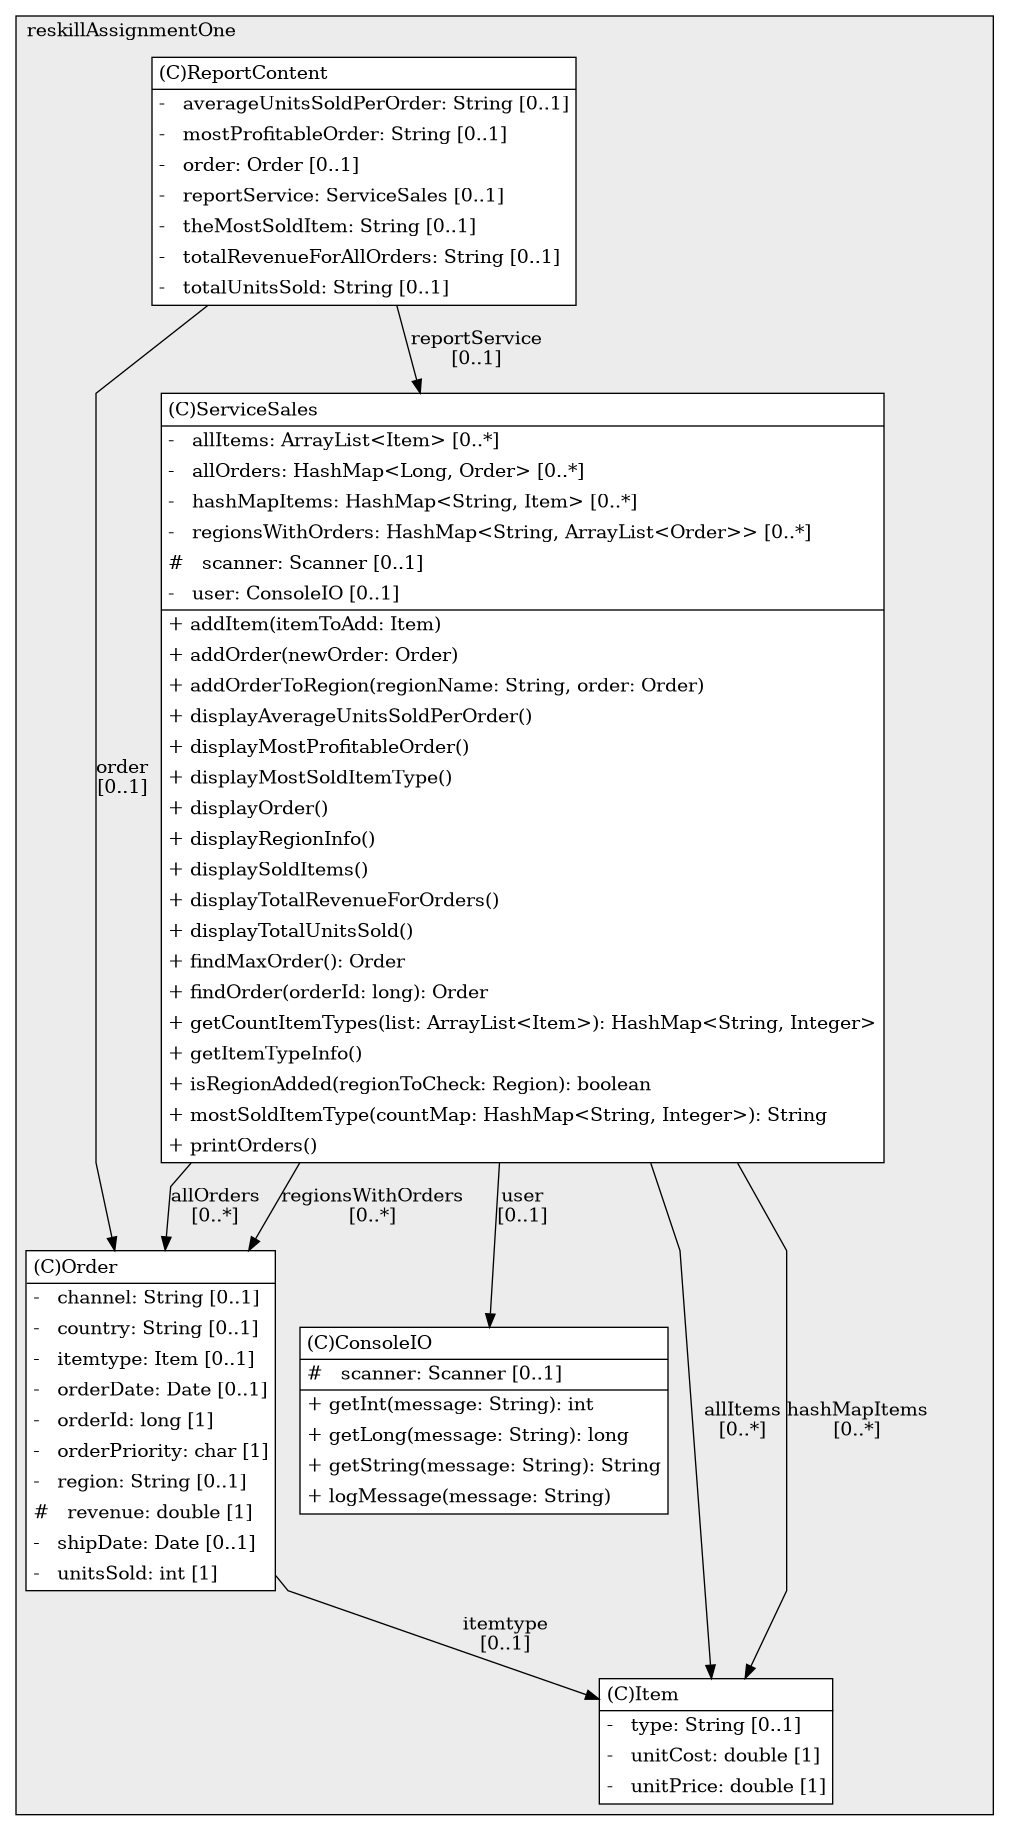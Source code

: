 @startuml

/' diagram meta data start
config=StructureConfiguration;
{
  "projectClassification": {
    "searchMode": "OpenProject", // OpenProject, AllProjects
    "includedProjects": "",
    "pathEndKeywords": "*.impl",
    "isClientPath": "",
    "isClientName": "",
    "isTestPath": "",
    "isTestName": "",
    "isMappingPath": "",
    "isMappingName": "",
    "isDataAccessPath": "",
    "isDataAccessName": "",
    "isDataStructurePath": "",
    "isDataStructureName": "",
    "isInterfaceStructuresPath": "",
    "isInterfaceStructuresName": "",
    "isEntryPointPath": "",
    "isEntryPointName": ""
  },
  "graphRestriction": {
    "classPackageExcludeFilter": "",
    "classPackageIncludeFilter": "",
    "classNameExcludeFilter": "",
    "classNameIncludeFilter": "",
    "methodNameExcludeFilter": "",
    "methodNameIncludeFilter": "",
    "removeByInheritance": "", // inheritance/annotation based filtering is done in a second step
    "removeByAnnotation": "",
    "removeByClassPackage": "", // cleanup the graph after inheritance/annotation based filtering is done
    "removeByClassName": "",
    "cutMappings": false,
    "cutEnum": true,
    "cutTests": true,
    "cutClient": true,
    "cutDataAccess": false,
    "cutInterfaceStructures": false,
    "cutDataStructures": false,
    "cutGetterAndSetter": true,
    "cutConstructors": true
  },
  "graphTraversal": {
    "forwardDepth": 6,
    "backwardDepth": 6,
    "classPackageExcludeFilter": "",
    "classPackageIncludeFilter": "",
    "classNameExcludeFilter": "",
    "classNameIncludeFilter": "",
    "methodNameExcludeFilter": "",
    "methodNameIncludeFilter": "",
    "hideMappings": false,
    "hideDataStructures": false,
    "hidePrivateMethods": true,
    "hideInterfaceCalls": true, // indirection: implementation -> interface (is hidden) -> implementation
    "onlyShowApplicationEntryPoints": false // root node is included
  },
  "details": {
    "aggregation": "GroupByClass", // ByClass, GroupByClass, None
    "showClassGenericTypes": true,
    "showMethods": true,
    "showMethodParameterNames": true,
    "showMethodParameterTypes": true,
    "showMethodReturnType": true,
    "showPackageLevels": 2,
    "showDetailedClassStructure": true
  },
  "rootClass": "reskillAssignmentOne.ReportContent"
}
diagram meta data end '/



digraph g {
    rankdir="TB"
    splines=polyline
    

'nodes 
subgraph cluster_1583048453 { 
   	label=reskillAssignmentOne
	labeljust=l
	fillcolor="#ececec"
	style=filled
   
   ConsoleIO1583048453[
	label=<<TABLE BORDER="1" CELLBORDER="0" CELLPADDING="4" CELLSPACING="0">
<TR><TD ALIGN="LEFT" >(C)ConsoleIO</TD></TR>
<HR/>
<TR><TD ALIGN="LEFT" >#   scanner: Scanner [0..1]</TD></TR>
<HR/>
<TR><TD ALIGN="LEFT" >+ getInt(message: String): int</TD></TR>
<TR><TD ALIGN="LEFT" >+ getLong(message: String): long</TD></TR>
<TR><TD ALIGN="LEFT" >+ getString(message: String): String</TD></TR>
<TR><TD ALIGN="LEFT" >+ logMessage(message: String)</TD></TR>
</TABLE>>
	style=filled
	margin=0
	shape=plaintext
	fillcolor="#FFFFFF"
];

Item1583048453[
	label=<<TABLE BORDER="1" CELLBORDER="0" CELLPADDING="4" CELLSPACING="0">
<TR><TD ALIGN="LEFT" >(C)Item</TD></TR>
<HR/>
<TR><TD ALIGN="LEFT" >-   type: String [0..1]</TD></TR>
<TR><TD ALIGN="LEFT" >-   unitCost: double [1]</TD></TR>
<TR><TD ALIGN="LEFT" >-   unitPrice: double [1]</TD></TR>
</TABLE>>
	style=filled
	margin=0
	shape=plaintext
	fillcolor="#FFFFFF"
];

Order1583048453[
	label=<<TABLE BORDER="1" CELLBORDER="0" CELLPADDING="4" CELLSPACING="0">
<TR><TD ALIGN="LEFT" >(C)Order</TD></TR>
<HR/>
<TR><TD ALIGN="LEFT" >-   channel: String [0..1]</TD></TR>
<TR><TD ALIGN="LEFT" >-   country: String [0..1]</TD></TR>
<TR><TD ALIGN="LEFT" >-   itemtype: Item [0..1]</TD></TR>
<TR><TD ALIGN="LEFT" >-   orderDate: Date [0..1]</TD></TR>
<TR><TD ALIGN="LEFT" >-   orderId: long [1]</TD></TR>
<TR><TD ALIGN="LEFT" >-   orderPriority: char [1]</TD></TR>
<TR><TD ALIGN="LEFT" >-   region: String [0..1]</TD></TR>
<TR><TD ALIGN="LEFT" >#   revenue: double [1]</TD></TR>
<TR><TD ALIGN="LEFT" >-   shipDate: Date [0..1]</TD></TR>
<TR><TD ALIGN="LEFT" >-   unitsSold: int [1]</TD></TR>
</TABLE>>
	style=filled
	margin=0
	shape=plaintext
	fillcolor="#FFFFFF"
];

ReportContent1583048453[
	label=<<TABLE BORDER="1" CELLBORDER="0" CELLPADDING="4" CELLSPACING="0">
<TR><TD ALIGN="LEFT" >(C)ReportContent</TD></TR>
<HR/>
<TR><TD ALIGN="LEFT" >-   averageUnitsSoldPerOrder: String [0..1]</TD></TR>
<TR><TD ALIGN="LEFT" >-   mostProfitableOrder: String [0..1]</TD></TR>
<TR><TD ALIGN="LEFT" >-   order: Order [0..1]</TD></TR>
<TR><TD ALIGN="LEFT" >-   reportService: ServiceSales [0..1]</TD></TR>
<TR><TD ALIGN="LEFT" >-   theMostSoldItem: String [0..1]</TD></TR>
<TR><TD ALIGN="LEFT" >-   totalRevenueForAllOrders: String [0..1]</TD></TR>
<TR><TD ALIGN="LEFT" >-   totalUnitsSold: String [0..1]</TD></TR>
</TABLE>>
	style=filled
	margin=0
	shape=plaintext
	fillcolor="#FFFFFF"
];

ServiceSales1583048453[
	label=<<TABLE BORDER="1" CELLBORDER="0" CELLPADDING="4" CELLSPACING="0">
<TR><TD ALIGN="LEFT" >(C)ServiceSales</TD></TR>
<HR/>
<TR><TD ALIGN="LEFT" >-   allItems: ArrayList&lt;Item&gt; [0..*]</TD></TR>
<TR><TD ALIGN="LEFT" >-   allOrders: HashMap&lt;Long, Order&gt; [0..*]</TD></TR>
<TR><TD ALIGN="LEFT" >-   hashMapItems: HashMap&lt;String, Item&gt; [0..*]</TD></TR>
<TR><TD ALIGN="LEFT" >-   regionsWithOrders: HashMap&lt;String, ArrayList&lt;Order&gt;&gt; [0..*]</TD></TR>
<TR><TD ALIGN="LEFT" >#   scanner: Scanner [0..1]</TD></TR>
<TR><TD ALIGN="LEFT" >-   user: ConsoleIO [0..1]</TD></TR>
<HR/>
<TR><TD ALIGN="LEFT" >+ addItem(itemToAdd: Item)</TD></TR>
<TR><TD ALIGN="LEFT" >+ addOrder(newOrder: Order)</TD></TR>
<TR><TD ALIGN="LEFT" >+ addOrderToRegion(regionName: String, order: Order)</TD></TR>
<TR><TD ALIGN="LEFT" >+ displayAverageUnitsSoldPerOrder()</TD></TR>
<TR><TD ALIGN="LEFT" >+ displayMostProfitableOrder()</TD></TR>
<TR><TD ALIGN="LEFT" >+ displayMostSoldItemType()</TD></TR>
<TR><TD ALIGN="LEFT" >+ displayOrder()</TD></TR>
<TR><TD ALIGN="LEFT" >+ displayRegionInfo()</TD></TR>
<TR><TD ALIGN="LEFT" >+ displaySoldItems()</TD></TR>
<TR><TD ALIGN="LEFT" >+ displayTotalRevenueForOrders()</TD></TR>
<TR><TD ALIGN="LEFT" >+ displayTotalUnitsSold()</TD></TR>
<TR><TD ALIGN="LEFT" >+ findMaxOrder(): Order</TD></TR>
<TR><TD ALIGN="LEFT" >+ findOrder(orderId: long): Order</TD></TR>
<TR><TD ALIGN="LEFT" >+ getCountItemTypes(list: ArrayList&lt;Item&gt;): HashMap&lt;String, Integer&gt;</TD></TR>
<TR><TD ALIGN="LEFT" >+ getItemTypeInfo()</TD></TR>
<TR><TD ALIGN="LEFT" >+ isRegionAdded(regionToCheck: Region): boolean</TD></TR>
<TR><TD ALIGN="LEFT" >+ mostSoldItemType(countMap: HashMap&lt;String, Integer&gt;): String</TD></TR>
<TR><TD ALIGN="LEFT" >+ printOrders()</TD></TR>
</TABLE>>
	style=filled
	margin=0
	shape=plaintext
	fillcolor="#FFFFFF"
];
} 

'edges    
Order1583048453 -> Item1583048453[label="itemtype
[0..1]"];
ReportContent1583048453 -> Order1583048453[label="order
[0..1]"];
ReportContent1583048453 -> ServiceSales1583048453[label="reportService
[0..1]"];
ServiceSales1583048453 -> ConsoleIO1583048453[label="user
[0..1]"];
ServiceSales1583048453 -> Item1583048453[label="allItems
[0..*]"];
ServiceSales1583048453 -> Item1583048453[label="hashMapItems
[0..*]"];
ServiceSales1583048453 -> Order1583048453[label="allOrders
[0..*]"];
ServiceSales1583048453 -> Order1583048453[label="regionsWithOrders
[0..*]"];
    
}
@enduml